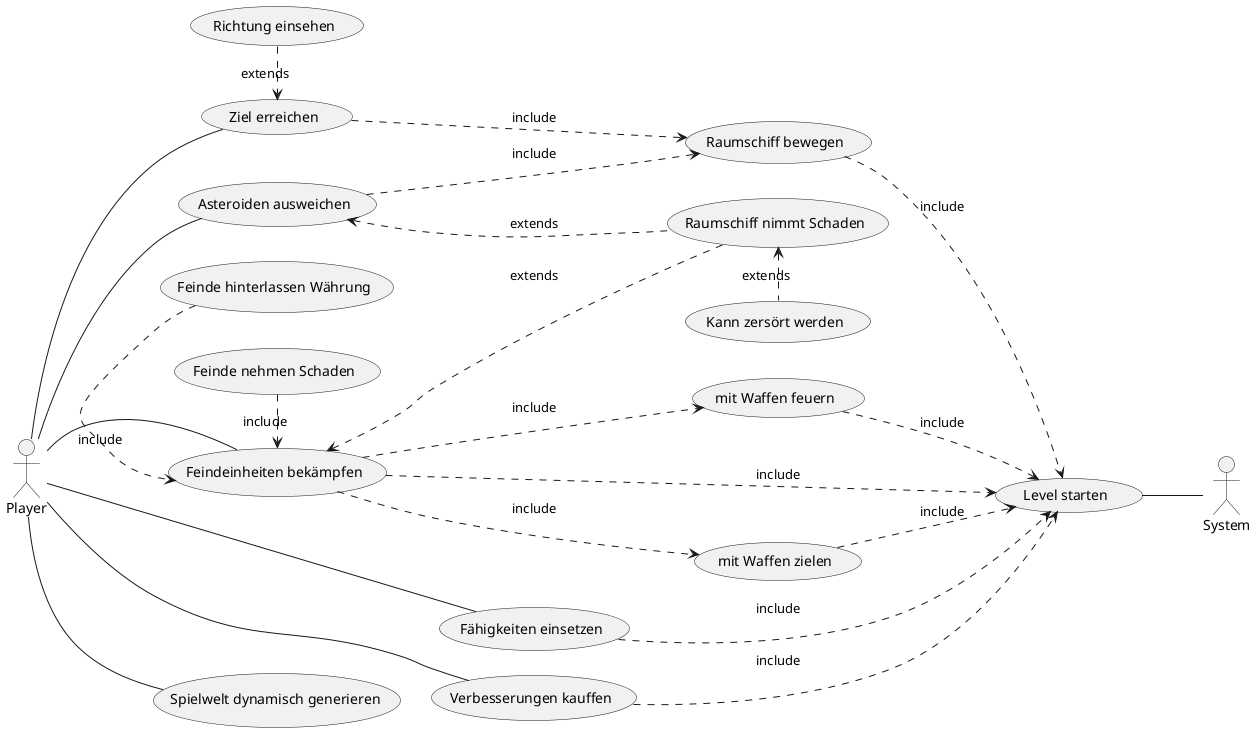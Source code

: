 @startuml
left to right direction
Actor System
Actor Player

(Level starten)
(Spielwelt dynamisch generieren)
(mit Waffen zielen)..>(Level starten):include
(mit Waffen feuern)..>(Level starten):include
(Fähigkeiten einsetzen)..>(Level starten):include
(Feindeinheiten bekämpfen)..>(Level starten):include
(Verbesserungen kauffen)..>(Level starten):include
(Raumschiff bewegen)
(Raumschiff bewegen).>(Level starten):include
(Ziel erreichen)..>(Raumschiff bewegen):include
(Asteroiden ausweichen)..>(Raumschiff bewegen):include
(Richtung einsehen).>(Ziel erreichen):extends
(Feindeinheiten bekämpfen)..>(mit Waffen zielen):include
(Feindeinheiten bekämpfen)..>(mit Waffen feuern):include
(Raumschiff nimmt Schaden)<.(Kann zersört werden):extends
(Asteroiden ausweichen)<..(Raumschiff nimmt Schaden):extends
(Feindeinheiten bekämpfen)<..(Raumschiff nimmt Schaden):extends
(Feinde nehmen Schaden).>(Feindeinheiten bekämpfen):include
(Feinde hinterlassen Währung).>(Feindeinheiten bekämpfen):include

Player -- (Feindeinheiten bekämpfen)
Player -- (Asteroiden ausweichen)
Player -- (Ziel erreichen)
Player -- (Fähigkeiten einsetzen)
Player -- (Spielwelt dynamisch generieren)
Player -- (Verbesserungen kauffen)

(Level starten) -- System

@enduml